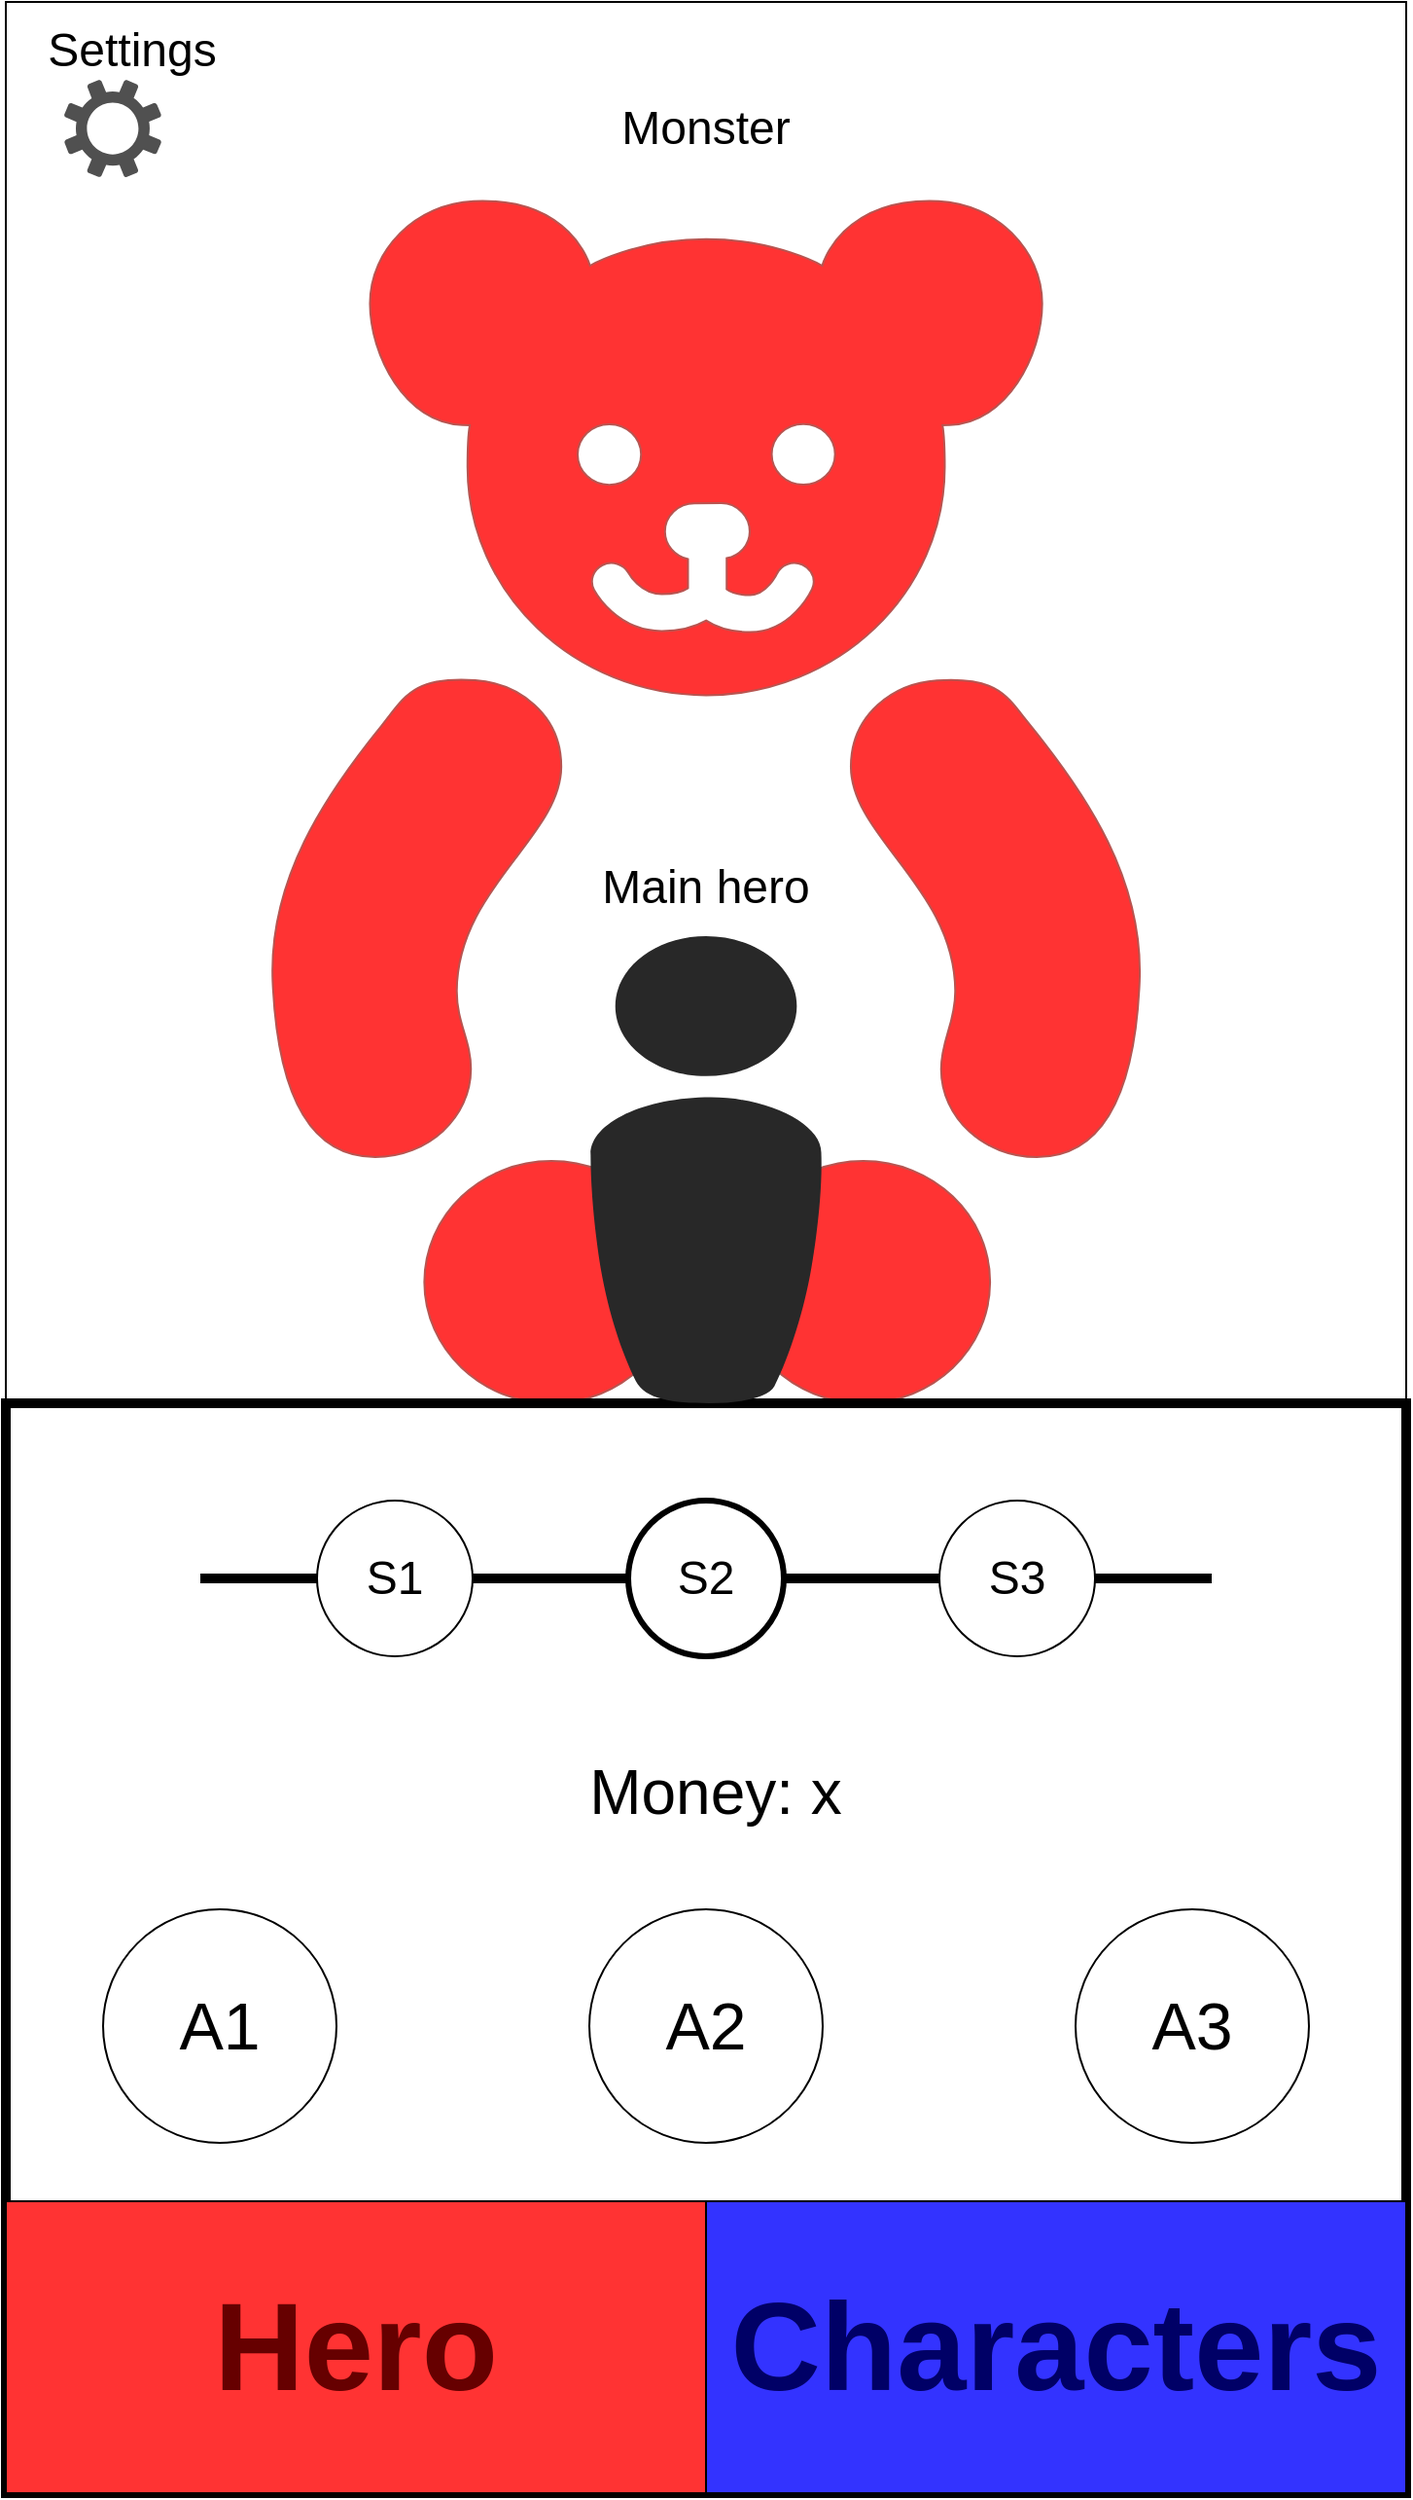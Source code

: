 <mxfile version="21.2.9" type="device">
  <diagram name="Page-1" id="C07jiP4hGSBpM7NxB5UM">
    <mxGraphModel dx="1588" dy="924" grid="1" gridSize="10" guides="1" tooltips="1" connect="1" arrows="1" fold="1" page="1" pageScale="1" pageWidth="827" pageHeight="1169" math="0" shadow="0">
      <root>
        <mxCell id="0" />
        <mxCell id="1" parent="0" />
        <mxCell id="Fu5tywdqfOzFSEkpmhYi-1" value="" style="rounded=0;whiteSpace=wrap;html=1;" vertex="1" parent="1">
          <mxGeometry x="200" y="40" width="720" height="1280" as="geometry" />
        </mxCell>
        <mxCell id="Fu5tywdqfOzFSEkpmhYi-23" value="" style="shape=mxgraph.signs.animals.teddy_bear;html=1;pointerEvents=1;fillColor=#FF3333;strokeColor=#b85450;verticalLabelPosition=bottom;verticalAlign=top;align=center;" vertex="1" parent="1">
          <mxGeometry x="335" y="140" width="450" height="620" as="geometry" />
        </mxCell>
        <mxCell id="Fu5tywdqfOzFSEkpmhYi-3" value="" style="rounded=0;whiteSpace=wrap;html=1;strokeWidth=5;" vertex="1" parent="1">
          <mxGeometry x="200" y="760" width="720" height="560" as="geometry" />
        </mxCell>
        <mxCell id="Fu5tywdqfOzFSEkpmhYi-4" value="Hero" style="rounded=0;whiteSpace=wrap;html=1;fontSize=64;fontColor=#660000;fillColor=#FF3333;fontStyle=1" vertex="1" parent="1">
          <mxGeometry x="200" y="1170" width="360" height="150" as="geometry" />
        </mxCell>
        <mxCell id="Fu5tywdqfOzFSEkpmhYi-6" value="Characters" style="rounded=0;whiteSpace=wrap;html=1;fontSize=64;fontColor=#000066;fillColor=#3333FF;fontStyle=1" vertex="1" parent="1">
          <mxGeometry x="560" y="1170" width="360" height="150" as="geometry" />
        </mxCell>
        <mxCell id="Fu5tywdqfOzFSEkpmhYi-7" value="A1" style="ellipse;whiteSpace=wrap;html=1;aspect=fixed;fontSize=34;" vertex="1" parent="1">
          <mxGeometry x="250" y="1020" width="120" height="120" as="geometry" />
        </mxCell>
        <mxCell id="Fu5tywdqfOzFSEkpmhYi-8" value="A2" style="ellipse;whiteSpace=wrap;html=1;aspect=fixed;fontSize=34;" vertex="1" parent="1">
          <mxGeometry x="500" y="1020" width="120" height="120" as="geometry" />
        </mxCell>
        <mxCell id="Fu5tywdqfOzFSEkpmhYi-9" value="A3" style="ellipse;whiteSpace=wrap;html=1;aspect=fixed;fontSize=34;" vertex="1" parent="1">
          <mxGeometry x="750" y="1020" width="120" height="120" as="geometry" />
        </mxCell>
        <mxCell id="Fu5tywdqfOzFSEkpmhYi-10" value="" style="endArrow=none;html=1;rounded=0;strokeWidth=5;" edge="1" parent="1" source="Fu5tywdqfOzFSEkpmhYi-14">
          <mxGeometry width="50" height="50" relative="1" as="geometry">
            <mxPoint x="820" y="850" as="sourcePoint" />
            <mxPoint x="300" y="850" as="targetPoint" />
          </mxGeometry>
        </mxCell>
        <mxCell id="Fu5tywdqfOzFSEkpmhYi-12" value="S2" style="ellipse;whiteSpace=wrap;html=1;aspect=fixed;fontSize=24;strokeWidth=3;" vertex="1" parent="1">
          <mxGeometry x="520" y="810" width="80" height="80" as="geometry" />
        </mxCell>
        <mxCell id="Fu5tywdqfOzFSEkpmhYi-13" value="S1" style="ellipse;whiteSpace=wrap;html=1;aspect=fixed;fontSize=24;" vertex="1" parent="1">
          <mxGeometry x="360" y="810" width="80" height="80" as="geometry" />
        </mxCell>
        <mxCell id="Fu5tywdqfOzFSEkpmhYi-15" value="" style="endArrow=none;html=1;rounded=0;strokeWidth=5;" edge="1" parent="1" target="Fu5tywdqfOzFSEkpmhYi-14">
          <mxGeometry width="50" height="50" relative="1" as="geometry">
            <mxPoint x="820" y="850" as="sourcePoint" />
            <mxPoint x="300" y="850" as="targetPoint" />
          </mxGeometry>
        </mxCell>
        <mxCell id="Fu5tywdqfOzFSEkpmhYi-14" value="S3" style="ellipse;whiteSpace=wrap;html=1;aspect=fixed;fontSize=24;" vertex="1" parent="1">
          <mxGeometry x="680" y="810" width="80" height="80" as="geometry" />
        </mxCell>
        <mxCell id="Fu5tywdqfOzFSEkpmhYi-21" value="" style="verticalLabelPosition=bottom;sketch=0;html=1;fillColor=#282828;strokeColor=none;verticalAlign=top;pointerEvents=1;align=center;shape=mxgraph.cisco_safe.people_places_things_icons.icon8;" vertex="1" parent="1">
          <mxGeometry x="500" y="520" width="120" height="240" as="geometry" />
        </mxCell>
        <mxCell id="Fu5tywdqfOzFSEkpmhYi-22" value="Main hero" style="text;html=1;strokeColor=none;fillColor=none;align=center;verticalAlign=middle;whiteSpace=wrap;rounded=0;fontSize=24;" vertex="1" parent="1">
          <mxGeometry x="495" y="480" width="130" height="30" as="geometry" />
        </mxCell>
        <mxCell id="Fu5tywdqfOzFSEkpmhYi-24" value="Monster" style="text;html=1;strokeColor=none;fillColor=none;align=center;verticalAlign=middle;whiteSpace=wrap;rounded=0;fontSize=24;" vertex="1" parent="1">
          <mxGeometry x="495" y="90" width="130" height="30" as="geometry" />
        </mxCell>
        <mxCell id="Fu5tywdqfOzFSEkpmhYi-25" value="Money: x" style="rounded=0;whiteSpace=wrap;html=1;fontSize=32;strokeColor=none;" vertex="1" parent="1">
          <mxGeometry x="440" y="930" width="250" height="60" as="geometry" />
        </mxCell>
        <mxCell id="Fu5tywdqfOzFSEkpmhYi-26" value="" style="sketch=0;pointerEvents=1;shadow=0;dashed=0;html=1;strokeColor=none;labelPosition=center;verticalLabelPosition=bottom;verticalAlign=top;align=center;fillColor=#505050;shape=mxgraph.mscae.enterprise.settings" vertex="1" parent="1">
          <mxGeometry x="230" y="80" width="50" height="50" as="geometry" />
        </mxCell>
        <mxCell id="Fu5tywdqfOzFSEkpmhYi-27" value="Settings" style="text;html=1;strokeColor=none;fillColor=none;align=center;verticalAlign=middle;whiteSpace=wrap;rounded=0;fontSize=24;" vertex="1" parent="1">
          <mxGeometry x="200" y="50" width="130" height="30" as="geometry" />
        </mxCell>
      </root>
    </mxGraphModel>
  </diagram>
</mxfile>
